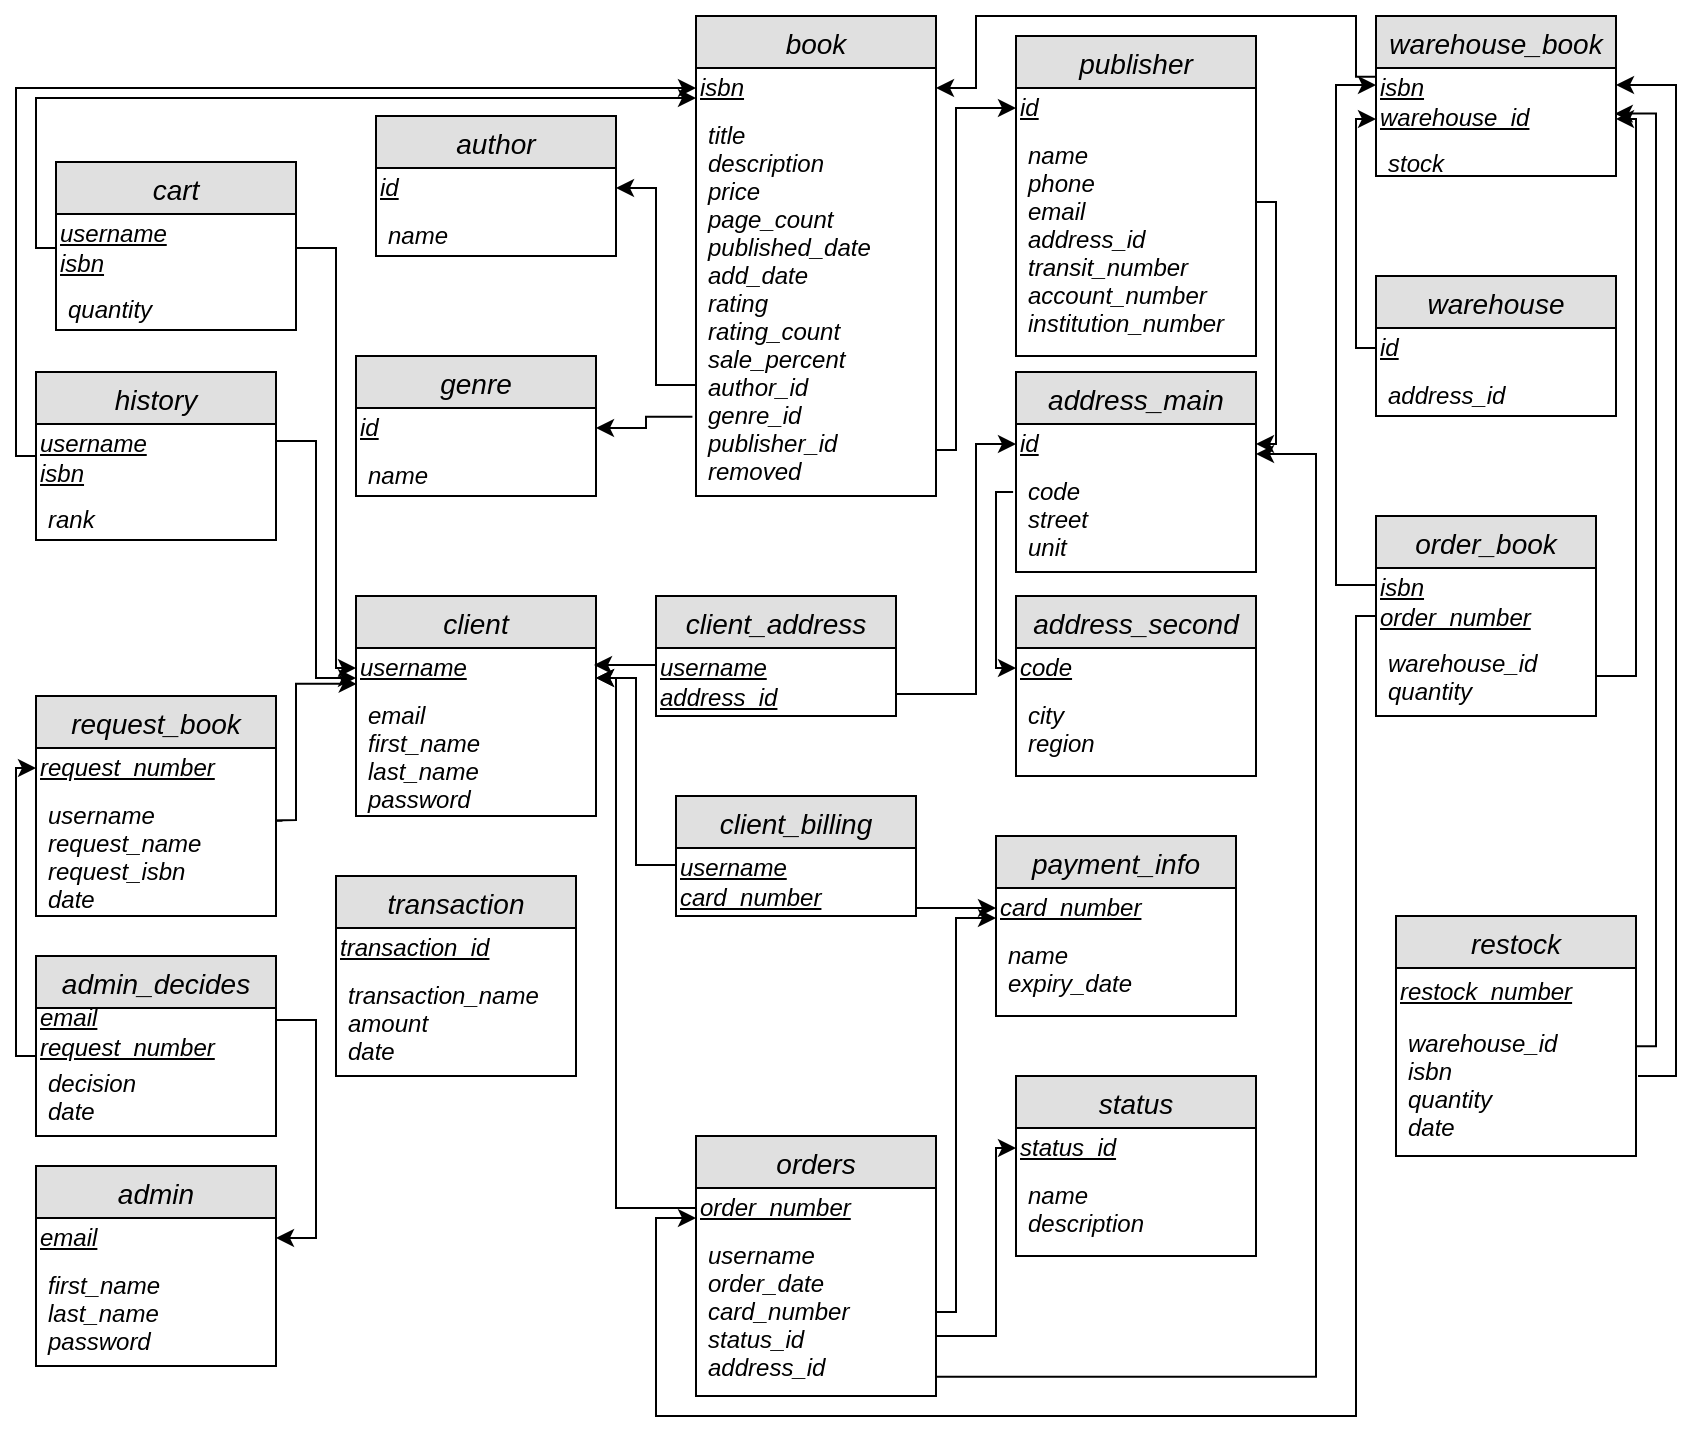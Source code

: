 <mxfile version="12.9.7" type="device"><diagram id="RTbH0Z76wj_Q57GEPLkF" name="Page-1"><mxGraphModel dx="572" dy="846" grid="1" gridSize="10" guides="1" tooltips="1" connect="1" arrows="1" fold="1" page="1" pageScale="1" pageWidth="850" pageHeight="1100" math="0" shadow="0"><root><mxCell id="0"/><mxCell id="1" parent="0"/><mxCell id="aQ5pBmbl2qoweDgtqHfe-4" value="genre" style="swimlane;fontStyle=2;childLayout=stackLayout;horizontal=1;startSize=26;fillColor=#e0e0e0;horizontalStack=0;resizeParent=1;resizeParentMax=0;resizeLast=0;collapsible=1;marginBottom=0;swimlaneFillColor=#ffffff;align=center;fontSize=14;" parent="1" vertex="1"><mxGeometry x="1030" y="210" width="120" height="70" as="geometry"/></mxCell><mxCell id="aQ5pBmbl2qoweDgtqHfe-5" value="&lt;i&gt;&lt;u&gt;id&lt;/u&gt;&lt;/i&gt;" style="text;html=1;strokeColor=none;fillColor=none;align=left;verticalAlign=middle;whiteSpace=wrap;rounded=0;" parent="aQ5pBmbl2qoweDgtqHfe-4" vertex="1"><mxGeometry y="26" width="120" height="20" as="geometry"/></mxCell><mxCell id="aQ5pBmbl2qoweDgtqHfe-6" value="name" style="text;strokeColor=none;fillColor=none;spacingLeft=4;spacingRight=4;overflow=hidden;rotatable=0;points=[[0,0.5],[1,0.5]];portConstraint=eastwest;fontSize=12;fontStyle=2;align=left;" parent="aQ5pBmbl2qoweDgtqHfe-4" vertex="1"><mxGeometry y="46" width="120" height="24" as="geometry"/></mxCell><mxCell id="aQ5pBmbl2qoweDgtqHfe-23" value="cart" style="swimlane;fontStyle=2;childLayout=stackLayout;horizontal=1;startSize=26;fillColor=#e0e0e0;horizontalStack=0;resizeParent=1;resizeParentMax=0;resizeLast=0;collapsible=1;marginBottom=0;swimlaneFillColor=#ffffff;align=center;fontSize=14;" parent="1" vertex="1"><mxGeometry x="880" y="113" width="120" height="84" as="geometry"/></mxCell><mxCell id="aQ5pBmbl2qoweDgtqHfe-24" value="&lt;i&gt;&lt;u&gt;username&lt;br&gt;isbn&lt;br&gt;&lt;/u&gt;&lt;/i&gt;" style="text;html=1;strokeColor=none;fillColor=none;align=left;verticalAlign=middle;whiteSpace=wrap;rounded=0;" parent="aQ5pBmbl2qoweDgtqHfe-23" vertex="1"><mxGeometry y="26" width="120" height="34" as="geometry"/></mxCell><mxCell id="aQ5pBmbl2qoweDgtqHfe-25" value="quantity" style="text;strokeColor=none;fillColor=none;spacingLeft=4;spacingRight=4;overflow=hidden;rotatable=0;points=[[0,0.5],[1,0.5]];portConstraint=eastwest;fontSize=12;fontStyle=2;align=left;" parent="aQ5pBmbl2qoweDgtqHfe-23" vertex="1"><mxGeometry y="60" width="120" height="24" as="geometry"/></mxCell><mxCell id="aQ5pBmbl2qoweDgtqHfe-99" style="edgeStyle=orthogonalEdgeStyle;rounded=0;orthogonalLoop=1;jettySize=auto;html=1;entryX=0;entryY=0.5;entryDx=0;entryDy=0;" parent="1" source="aQ5pBmbl2qoweDgtqHfe-77" target="aQ5pBmbl2qoweDgtqHfe-11" edge="1"><mxGeometry relative="1" as="geometry"><mxPoint x="1160" y="40" as="targetPoint"/><Array as="points"><mxPoint x="860" y="260"/><mxPoint x="860" y="76"/></Array></mxGeometry></mxCell><mxCell id="aQ5pBmbl2qoweDgtqHfe-77" value="history" style="swimlane;fontStyle=2;childLayout=stackLayout;horizontal=1;startSize=26;fillColor=#e0e0e0;horizontalStack=0;resizeParent=1;resizeParentMax=0;resizeLast=0;collapsible=1;marginBottom=0;swimlaneFillColor=#ffffff;align=center;fontSize=14;" parent="1" vertex="1"><mxGeometry x="870" y="218" width="120" height="84" as="geometry"/></mxCell><mxCell id="aQ5pBmbl2qoweDgtqHfe-78" value="&lt;i&gt;&lt;u&gt;username&lt;br&gt;isbn&lt;br&gt;&lt;/u&gt;&lt;/i&gt;" style="text;html=1;strokeColor=none;fillColor=none;align=left;verticalAlign=middle;whiteSpace=wrap;rounded=0;" parent="aQ5pBmbl2qoweDgtqHfe-77" vertex="1"><mxGeometry y="26" width="120" height="34" as="geometry"/></mxCell><mxCell id="aQ5pBmbl2qoweDgtqHfe-79" value="rank" style="text;strokeColor=none;fillColor=none;spacingLeft=4;spacingRight=4;overflow=hidden;rotatable=0;points=[[0,0.5],[1,0.5]];portConstraint=eastwest;fontSize=12;fontStyle=2;align=left;" parent="aQ5pBmbl2qoweDgtqHfe-77" vertex="1"><mxGeometry y="60" width="120" height="24" as="geometry"/></mxCell><mxCell id="aQ5pBmbl2qoweDgtqHfe-1" value="author" style="swimlane;fontStyle=2;childLayout=stackLayout;horizontal=1;startSize=26;fillColor=#e0e0e0;horizontalStack=0;resizeParent=1;resizeParentMax=0;resizeLast=0;collapsible=1;marginBottom=0;swimlaneFillColor=#ffffff;align=center;fontSize=14;" parent="1" vertex="1"><mxGeometry x="1040" y="90" width="120" height="70" as="geometry"/></mxCell><mxCell id="aQ5pBmbl2qoweDgtqHfe-2" value="&lt;i&gt;&lt;u&gt;id&lt;/u&gt;&lt;/i&gt;" style="text;html=1;strokeColor=none;fillColor=none;align=left;verticalAlign=middle;whiteSpace=wrap;rounded=0;" parent="aQ5pBmbl2qoweDgtqHfe-1" vertex="1"><mxGeometry y="26" width="120" height="20" as="geometry"/></mxCell><mxCell id="aQ5pBmbl2qoweDgtqHfe-3" value="name" style="text;strokeColor=none;fillColor=none;spacingLeft=4;spacingRight=4;overflow=hidden;rotatable=0;points=[[0,0.5],[1,0.5]];portConstraint=eastwest;fontSize=12;fontStyle=2;align=left;" parent="aQ5pBmbl2qoweDgtqHfe-1" vertex="1"><mxGeometry y="46" width="120" height="24" as="geometry"/></mxCell><mxCell id="aQ5pBmbl2qoweDgtqHfe-110" style="edgeStyle=orthogonalEdgeStyle;rounded=0;orthogonalLoop=1;jettySize=auto;html=1;entryX=1;entryY=0.5;entryDx=0;entryDy=0;exitX=-0.001;exitY=0.128;exitDx=0;exitDy=0;exitPerimeter=0;" parent="1" source="aQ5pBmbl2qoweDgtqHfe-108" target="aQ5pBmbl2qoweDgtqHfe-11" edge="1"><mxGeometry relative="1" as="geometry"><Array as="points"><mxPoint x="1530" y="70"/><mxPoint x="1530" y="40"/><mxPoint x="1340" y="40"/><mxPoint x="1340" y="76"/></Array></mxGeometry></mxCell><mxCell id="aQ5pBmbl2qoweDgtqHfe-26" value="client" style="swimlane;fontStyle=2;childLayout=stackLayout;horizontal=1;startSize=26;fillColor=#e0e0e0;horizontalStack=0;resizeParent=1;resizeParentMax=0;resizeLast=0;collapsible=1;marginBottom=0;swimlaneFillColor=#ffffff;align=center;fontSize=14;" parent="1" vertex="1"><mxGeometry x="1030" y="330" width="120" height="110" as="geometry"/></mxCell><mxCell id="aQ5pBmbl2qoweDgtqHfe-27" value="&lt;i&gt;&lt;u&gt;username&lt;/u&gt;&lt;/i&gt;" style="text;html=1;strokeColor=none;fillColor=none;align=left;verticalAlign=middle;whiteSpace=wrap;rounded=0;" parent="aQ5pBmbl2qoweDgtqHfe-26" vertex="1"><mxGeometry y="26" width="120" height="20" as="geometry"/></mxCell><mxCell id="aQ5pBmbl2qoweDgtqHfe-28" value="email&#10;first_name&#10;last_name&#10;password" style="text;strokeColor=none;fillColor=none;spacingLeft=4;spacingRight=4;overflow=hidden;rotatable=0;points=[[0,0.5],[1,0.5]];portConstraint=eastwest;fontSize=12;fontStyle=2;align=left;" parent="aQ5pBmbl2qoweDgtqHfe-26" vertex="1"><mxGeometry y="46" width="120" height="64" as="geometry"/></mxCell><mxCell id="aQ5pBmbl2qoweDgtqHfe-52" value="client_address" style="swimlane;fontStyle=2;childLayout=stackLayout;horizontal=1;startSize=26;fillColor=#e0e0e0;horizontalStack=0;resizeParent=1;resizeParentMax=0;resizeLast=0;collapsible=1;marginBottom=0;swimlaneFillColor=#ffffff;align=center;fontSize=14;" parent="1" vertex="1"><mxGeometry x="1180" y="330" width="120" height="60" as="geometry"/></mxCell><mxCell id="aQ5pBmbl2qoweDgtqHfe-53" value="&lt;i&gt;&lt;u&gt;username&lt;br&gt;address_id&lt;br&gt;&lt;/u&gt;&lt;/i&gt;" style="text;html=1;strokeColor=none;fillColor=none;align=left;verticalAlign=middle;whiteSpace=wrap;rounded=0;" parent="aQ5pBmbl2qoweDgtqHfe-52" vertex="1"><mxGeometry y="26" width="120" height="34" as="geometry"/></mxCell><mxCell id="aQ5pBmbl2qoweDgtqHfe-107" value="warehouse_book" style="swimlane;fontStyle=2;childLayout=stackLayout;horizontal=1;startSize=26;fillColor=#e0e0e0;horizontalStack=0;resizeParent=1;resizeParentMax=0;resizeLast=0;collapsible=1;marginBottom=0;swimlaneFillColor=#ffffff;align=center;fontSize=14;" parent="1" vertex="1"><mxGeometry x="1540" y="40" width="120" height="80" as="geometry"/></mxCell><mxCell id="aQ5pBmbl2qoweDgtqHfe-108" value="&lt;i&gt;&lt;u&gt;isbn&lt;br&gt;warehouse_id&lt;br&gt;&lt;/u&gt;&lt;/i&gt;" style="text;html=1;strokeColor=none;fillColor=none;align=left;verticalAlign=middle;whiteSpace=wrap;rounded=0;" parent="aQ5pBmbl2qoweDgtqHfe-107" vertex="1"><mxGeometry y="26" width="120" height="34" as="geometry"/></mxCell><mxCell id="aQ5pBmbl2qoweDgtqHfe-109" value="stock" style="text;strokeColor=none;fillColor=none;spacingLeft=4;spacingRight=4;overflow=hidden;rotatable=0;points=[[0,0.5],[1,0.5]];portConstraint=eastwest;fontSize=12;fontStyle=2;align=left;" parent="aQ5pBmbl2qoweDgtqHfe-107" vertex="1"><mxGeometry y="60" width="120" height="20" as="geometry"/></mxCell><mxCell id="aQ5pBmbl2qoweDgtqHfe-56" value="client_billing" style="swimlane;fontStyle=2;childLayout=stackLayout;horizontal=1;startSize=26;fillColor=#e0e0e0;horizontalStack=0;resizeParent=1;resizeParentMax=0;resizeLast=0;collapsible=1;marginBottom=0;swimlaneFillColor=#ffffff;align=center;fontSize=14;" parent="1" vertex="1"><mxGeometry x="1190" y="430" width="120" height="60" as="geometry"/></mxCell><mxCell id="aQ5pBmbl2qoweDgtqHfe-57" value="&lt;i&gt;&lt;u&gt;username&lt;br&gt;card_number&lt;br&gt;&lt;/u&gt;&lt;/i&gt;" style="text;html=1;strokeColor=none;fillColor=none;align=left;verticalAlign=middle;whiteSpace=wrap;rounded=0;" parent="aQ5pBmbl2qoweDgtqHfe-56" vertex="1"><mxGeometry y="26" width="120" height="34" as="geometry"/></mxCell><mxCell id="aQ5pBmbl2qoweDgtqHfe-49" value="address_second" style="swimlane;fontStyle=2;childLayout=stackLayout;horizontal=1;startSize=26;fillColor=#e0e0e0;horizontalStack=0;resizeParent=1;resizeParentMax=0;resizeLast=0;collapsible=1;marginBottom=0;swimlaneFillColor=#ffffff;align=center;fontSize=14;" parent="1" vertex="1"><mxGeometry x="1360" y="330" width="120" height="90" as="geometry"/></mxCell><mxCell id="aQ5pBmbl2qoweDgtqHfe-50" value="&lt;i&gt;&lt;u&gt;code&lt;/u&gt;&lt;/i&gt;" style="text;html=1;strokeColor=none;fillColor=none;align=left;verticalAlign=middle;whiteSpace=wrap;rounded=0;" parent="aQ5pBmbl2qoweDgtqHfe-49" vertex="1"><mxGeometry y="26" width="120" height="20" as="geometry"/></mxCell><mxCell id="aQ5pBmbl2qoweDgtqHfe-51" value="city&#10;region" style="text;strokeColor=none;fillColor=none;spacingLeft=4;spacingRight=4;overflow=hidden;rotatable=0;points=[[0,0.5],[1,0.5]];portConstraint=eastwest;fontSize=12;fontStyle=2;align=left;" parent="aQ5pBmbl2qoweDgtqHfe-49" vertex="1"><mxGeometry y="46" width="120" height="44" as="geometry"/></mxCell><mxCell id="aQ5pBmbl2qoweDgtqHfe-113" style="edgeStyle=orthogonalEdgeStyle;rounded=0;orthogonalLoop=1;jettySize=auto;html=1;entryX=0;entryY=0.75;entryDx=0;entryDy=0;exitX=0;exitY=0.5;exitDx=0;exitDy=0;" parent="1" source="aQ5pBmbl2qoweDgtqHfe-44" target="aQ5pBmbl2qoweDgtqHfe-108" edge="1"><mxGeometry relative="1" as="geometry"><Array as="points"><mxPoint x="1530" y="206"/><mxPoint x="1530" y="91"/></Array></mxGeometry></mxCell><mxCell id="aQ5pBmbl2qoweDgtqHfe-10" value="book" style="swimlane;fontStyle=2;childLayout=stackLayout;horizontal=1;startSize=26;fillColor=#e0e0e0;horizontalStack=0;resizeParent=1;resizeParentMax=0;resizeLast=0;collapsible=1;marginBottom=0;swimlaneFillColor=#ffffff;align=center;fontSize=14;" parent="1" vertex="1"><mxGeometry x="1200" y="40" width="120" height="240" as="geometry"/></mxCell><mxCell id="aQ5pBmbl2qoweDgtqHfe-11" value="&lt;i&gt;&lt;u&gt;isbn&lt;/u&gt;&lt;/i&gt;" style="text;html=1;strokeColor=none;fillColor=none;align=left;verticalAlign=middle;whiteSpace=wrap;rounded=0;" parent="aQ5pBmbl2qoweDgtqHfe-10" vertex="1"><mxGeometry y="26" width="120" height="20" as="geometry"/></mxCell><mxCell id="aQ5pBmbl2qoweDgtqHfe-12" value="title&#10;description&#10;price&#10;page_count&#10;published_date&#10;add_date&#10;rating&#10;rating_count&#10;sale_percent&#10;author_id&#10;genre_id&#10;publisher_id&#10;removed" style="text;strokeColor=none;fillColor=none;spacingLeft=4;spacingRight=4;overflow=hidden;rotatable=0;points=[[0,0.5],[1,0.5]];portConstraint=eastwest;fontSize=12;fontStyle=2;align=left;" parent="aQ5pBmbl2qoweDgtqHfe-10" vertex="1"><mxGeometry y="46" width="120" height="194" as="geometry"/></mxCell><mxCell id="aQ5pBmbl2qoweDgtqHfe-7" value="publisher" style="swimlane;fontStyle=2;childLayout=stackLayout;horizontal=1;startSize=26;fillColor=#e0e0e0;horizontalStack=0;resizeParent=1;resizeParentMax=0;resizeLast=0;collapsible=1;marginBottom=0;swimlaneFillColor=#ffffff;align=center;fontSize=14;" parent="1" vertex="1"><mxGeometry x="1360" y="50" width="120" height="160" as="geometry"/></mxCell><mxCell id="aQ5pBmbl2qoweDgtqHfe-8" value="&lt;i&gt;&lt;u&gt;id&lt;/u&gt;&lt;/i&gt;" style="text;html=1;strokeColor=none;fillColor=none;align=left;verticalAlign=middle;whiteSpace=wrap;rounded=0;" parent="aQ5pBmbl2qoweDgtqHfe-7" vertex="1"><mxGeometry y="26" width="120" height="20" as="geometry"/></mxCell><mxCell id="aQ5pBmbl2qoweDgtqHfe-9" value="name&#10;phone&#10;email&#10;address_id&#10;transit_number&#10;account_number&#10;institution_number" style="text;strokeColor=none;fillColor=none;spacingLeft=4;spacingRight=4;overflow=hidden;rotatable=0;points=[[0,0.5],[1,0.5]];portConstraint=eastwest;fontSize=12;fontStyle=2;align=left;" parent="aQ5pBmbl2qoweDgtqHfe-7" vertex="1"><mxGeometry y="46" width="120" height="114" as="geometry"/></mxCell><mxCell id="aQ5pBmbl2qoweDgtqHfe-46" value="address_main" style="swimlane;fontStyle=2;childLayout=stackLayout;horizontal=1;startSize=26;fillColor=#e0e0e0;horizontalStack=0;resizeParent=1;resizeParentMax=0;resizeLast=0;collapsible=1;marginBottom=0;swimlaneFillColor=#ffffff;align=center;fontSize=14;" parent="1" vertex="1"><mxGeometry x="1360" y="218" width="120" height="100" as="geometry"/></mxCell><mxCell id="aQ5pBmbl2qoweDgtqHfe-47" value="&lt;i&gt;&lt;u&gt;id&lt;/u&gt;&lt;/i&gt;" style="text;html=1;strokeColor=none;fillColor=none;align=left;verticalAlign=middle;whiteSpace=wrap;rounded=0;" parent="aQ5pBmbl2qoweDgtqHfe-46" vertex="1"><mxGeometry y="26" width="120" height="20" as="geometry"/></mxCell><mxCell id="aQ5pBmbl2qoweDgtqHfe-48" value="code&#10;street&#10;unit" style="text;strokeColor=none;fillColor=none;spacingLeft=4;spacingRight=4;overflow=hidden;rotatable=0;points=[[0,0.5],[1,0.5]];portConstraint=eastwest;fontSize=12;fontStyle=2;align=left;" parent="aQ5pBmbl2qoweDgtqHfe-46" vertex="1"><mxGeometry y="46" width="120" height="54" as="geometry"/></mxCell><mxCell id="aQ5pBmbl2qoweDgtqHfe-20" value="order_book" style="swimlane;fontStyle=2;childLayout=stackLayout;horizontal=1;startSize=26;fillColor=#e0e0e0;horizontalStack=0;resizeParent=1;resizeParentMax=0;resizeLast=0;collapsible=1;marginBottom=0;swimlaneFillColor=#ffffff;align=center;fontSize=14;" parent="1" vertex="1"><mxGeometry x="1540" y="290" width="110" height="100" as="geometry"/></mxCell><mxCell id="aQ5pBmbl2qoweDgtqHfe-21" value="&lt;i&gt;&lt;u&gt;isbn&lt;br&gt;order_number&lt;br&gt;&lt;/u&gt;&lt;/i&gt;" style="text;html=1;strokeColor=none;fillColor=none;align=left;verticalAlign=middle;whiteSpace=wrap;rounded=0;" parent="aQ5pBmbl2qoweDgtqHfe-20" vertex="1"><mxGeometry y="26" width="110" height="34" as="geometry"/></mxCell><mxCell id="aQ5pBmbl2qoweDgtqHfe-22" value="warehouse_id&#10;quantity" style="text;strokeColor=none;fillColor=none;spacingLeft=4;spacingRight=4;overflow=hidden;rotatable=0;points=[[0,0.5],[1,0.5]];portConstraint=eastwest;fontSize=12;fontStyle=2;align=left;" parent="aQ5pBmbl2qoweDgtqHfe-20" vertex="1"><mxGeometry y="60" width="110" height="40" as="geometry"/></mxCell><mxCell id="aQ5pBmbl2qoweDgtqHfe-82" style="edgeStyle=orthogonalEdgeStyle;rounded=0;orthogonalLoop=1;jettySize=auto;html=1;entryX=0;entryY=0.5;entryDx=0;entryDy=0;" parent="1" source="aQ5pBmbl2qoweDgtqHfe-12" target="aQ5pBmbl2qoweDgtqHfe-8" edge="1"><mxGeometry relative="1" as="geometry"><mxPoint x="1460" y="40" as="targetPoint"/><Array as="points"><mxPoint x="1319" y="257"/><mxPoint x="1330" y="257"/><mxPoint x="1330" y="86"/></Array></mxGeometry></mxCell><mxCell id="aQ5pBmbl2qoweDgtqHfe-84" style="edgeStyle=orthogonalEdgeStyle;rounded=0;orthogonalLoop=1;jettySize=auto;html=1;entryX=1;entryY=0.5;entryDx=0;entryDy=0;exitX=0.004;exitY=0.714;exitDx=0;exitDy=0;exitPerimeter=0;" parent="1" source="aQ5pBmbl2qoweDgtqHfe-12" target="aQ5pBmbl2qoweDgtqHfe-2" edge="1"><mxGeometry relative="1" as="geometry"/></mxCell><mxCell id="aQ5pBmbl2qoweDgtqHfe-85" style="edgeStyle=orthogonalEdgeStyle;rounded=0;orthogonalLoop=1;jettySize=auto;html=1;entryX=1;entryY=0.5;entryDx=0;entryDy=0;exitX=-0.015;exitY=0.796;exitDx=0;exitDy=0;exitPerimeter=0;" parent="1" source="aQ5pBmbl2qoweDgtqHfe-12" target="aQ5pBmbl2qoweDgtqHfe-5" edge="1"><mxGeometry relative="1" as="geometry"/></mxCell><mxCell id="aQ5pBmbl2qoweDgtqHfe-86" style="edgeStyle=orthogonalEdgeStyle;rounded=0;orthogonalLoop=1;jettySize=auto;html=1;entryX=1;entryY=0.5;entryDx=0;entryDy=0;" parent="1" source="aQ5pBmbl2qoweDgtqHfe-9" target="aQ5pBmbl2qoweDgtqHfe-47" edge="1"><mxGeometry relative="1" as="geometry"><mxPoint x="1620" y="296" as="targetPoint"/><Array as="points"><mxPoint x="1490" y="133"/><mxPoint x="1490" y="254"/></Array></mxGeometry></mxCell><mxCell id="aQ5pBmbl2qoweDgtqHfe-89" style="edgeStyle=orthogonalEdgeStyle;rounded=0;orthogonalLoop=1;jettySize=auto;html=1;entryX=0;entryY=0.5;entryDx=0;entryDy=0;exitX=-0.012;exitY=0.259;exitDx=0;exitDy=0;exitPerimeter=0;" parent="1" source="aQ5pBmbl2qoweDgtqHfe-48" target="aQ5pBmbl2qoweDgtqHfe-50" edge="1"><mxGeometry relative="1" as="geometry"><mxPoint x="1400" y="268" as="sourcePoint"/><Array as="points"><mxPoint x="1350" y="278"/><mxPoint x="1350" y="366"/></Array></mxGeometry></mxCell><mxCell id="aQ5pBmbl2qoweDgtqHfe-92" style="edgeStyle=orthogonalEdgeStyle;rounded=0;orthogonalLoop=1;jettySize=auto;html=1;entryX=0;entryY=0.5;entryDx=0;entryDy=0;" parent="1" source="aQ5pBmbl2qoweDgtqHfe-53" target="aQ5pBmbl2qoweDgtqHfe-47" edge="1"><mxGeometry relative="1" as="geometry"><Array as="points"><mxPoint x="1340" y="379"/><mxPoint x="1340" y="254"/></Array></mxGeometry></mxCell><mxCell id="aQ5pBmbl2qoweDgtqHfe-95" style="edgeStyle=orthogonalEdgeStyle;rounded=0;orthogonalLoop=1;jettySize=auto;html=1;entryX=0;entryY=0.5;entryDx=0;entryDy=0;" parent="1" source="aQ5pBmbl2qoweDgtqHfe-24" target="aQ5pBmbl2qoweDgtqHfe-27" edge="1"><mxGeometry relative="1" as="geometry"><Array as="points"><mxPoint x="1020" y="156"/><mxPoint x="1020" y="366"/></Array></mxGeometry></mxCell><mxCell id="aQ5pBmbl2qoweDgtqHfe-96" style="edgeStyle=orthogonalEdgeStyle;rounded=0;orthogonalLoop=1;jettySize=auto;html=1;entryX=0;entryY=0.75;entryDx=0;entryDy=0;exitX=1;exitY=0.25;exitDx=0;exitDy=0;" parent="1" source="aQ5pBmbl2qoweDgtqHfe-78" target="aQ5pBmbl2qoweDgtqHfe-27" edge="1"><mxGeometry relative="1" as="geometry"><Array as="points"><mxPoint x="1010" y="253"/><mxPoint x="1010" y="371"/></Array></mxGeometry></mxCell><mxCell id="aQ5pBmbl2qoweDgtqHfe-98" style="edgeStyle=orthogonalEdgeStyle;rounded=0;orthogonalLoop=1;jettySize=auto;html=1;entryX=0;entryY=0.75;entryDx=0;entryDy=0;" parent="1" source="aQ5pBmbl2qoweDgtqHfe-24" target="aQ5pBmbl2qoweDgtqHfe-11" edge="1"><mxGeometry relative="1" as="geometry"><mxPoint x="1200" y="76" as="targetPoint"/><Array as="points"><mxPoint x="870" y="156"/><mxPoint x="870" y="81"/></Array></mxGeometry></mxCell><mxCell id="aQ5pBmbl2qoweDgtqHfe-101" style="edgeStyle=orthogonalEdgeStyle;rounded=0;orthogonalLoop=1;jettySize=auto;html=1;entryX=0.992;entryY=0.42;entryDx=0;entryDy=0;entryPerimeter=0;exitX=0;exitY=0.25;exitDx=0;exitDy=0;" parent="1" source="aQ5pBmbl2qoweDgtqHfe-53" target="aQ5pBmbl2qoweDgtqHfe-27" edge="1"><mxGeometry relative="1" as="geometry"/></mxCell><mxCell id="aQ5pBmbl2qoweDgtqHfe-102" style="edgeStyle=orthogonalEdgeStyle;rounded=0;orthogonalLoop=1;jettySize=auto;html=1;entryX=1;entryY=0.75;entryDx=0;entryDy=0;exitX=0;exitY=0.25;exitDx=0;exitDy=0;" parent="1" source="aQ5pBmbl2qoweDgtqHfe-57" target="aQ5pBmbl2qoweDgtqHfe-27" edge="1"><mxGeometry relative="1" as="geometry"/></mxCell><mxCell id="aQ5pBmbl2qoweDgtqHfe-103" style="edgeStyle=orthogonalEdgeStyle;rounded=0;orthogonalLoop=1;jettySize=auto;html=1;entryX=0;entryY=0.5;entryDx=0;entryDy=0;exitX=1;exitY=0.75;exitDx=0;exitDy=0;" parent="1" source="aQ5pBmbl2qoweDgtqHfe-57" target="aQ5pBmbl2qoweDgtqHfe-62" edge="1"><mxGeometry relative="1" as="geometry"><Array as="points"><mxPoint x="1310" y="486"/></Array></mxGeometry></mxCell><mxCell id="aQ5pBmbl2qoweDgtqHfe-65" value="restock" style="swimlane;fontStyle=2;childLayout=stackLayout;horizontal=1;startSize=26;fillColor=#e0e0e0;horizontalStack=0;resizeParent=1;resizeParentMax=0;resizeLast=0;collapsible=1;marginBottom=0;swimlaneFillColor=#ffffff;align=center;fontSize=14;" parent="1" vertex="1"><mxGeometry x="1550" y="490" width="120" height="120" as="geometry"/></mxCell><mxCell id="aQ5pBmbl2qoweDgtqHfe-66" value="&lt;i&gt;&lt;u&gt;restock_number&lt;/u&gt;&lt;/i&gt;&lt;i&gt;&lt;u&gt;&lt;br&gt;&lt;/u&gt;&lt;/i&gt;" style="text;html=1;strokeColor=none;fillColor=none;align=left;verticalAlign=middle;whiteSpace=wrap;rounded=0;" parent="aQ5pBmbl2qoweDgtqHfe-65" vertex="1"><mxGeometry y="26" width="120" height="24" as="geometry"/></mxCell><mxCell id="aQ5pBmbl2qoweDgtqHfe-67" value="warehouse_id&#10;isbn&#10;quantity&#10;date" style="text;strokeColor=none;fillColor=none;spacingLeft=4;spacingRight=4;overflow=hidden;rotatable=0;points=[[0,0.5],[1,0.5]];portConstraint=eastwest;fontSize=12;fontStyle=2;align=left;" parent="aQ5pBmbl2qoweDgtqHfe-65" vertex="1"><mxGeometry y="50" width="120" height="70" as="geometry"/></mxCell><mxCell id="aQ5pBmbl2qoweDgtqHfe-127" style="edgeStyle=orthogonalEdgeStyle;rounded=0;orthogonalLoop=1;jettySize=auto;html=1;entryX=0.003;entryY=0.897;entryDx=0;entryDy=0;entryPerimeter=0;exitX=1.027;exitY=0.257;exitDx=0;exitDy=0;exitPerimeter=0;" parent="1" source="aQ5pBmbl2qoweDgtqHfe-73" target="aQ5pBmbl2qoweDgtqHfe-27" edge="1"><mxGeometry relative="1" as="geometry"><Array as="points"><mxPoint x="980" y="442"/><mxPoint x="1000" y="442"/><mxPoint x="1000" y="374"/></Array></mxGeometry></mxCell><mxCell id="aQ5pBmbl2qoweDgtqHfe-115" style="edgeStyle=orthogonalEdgeStyle;rounded=0;orthogonalLoop=1;jettySize=auto;html=1;entryX=1;entryY=0.75;entryDx=0;entryDy=0;" parent="1" source="aQ5pBmbl2qoweDgtqHfe-15" target="aQ5pBmbl2qoweDgtqHfe-27" edge="1"><mxGeometry relative="1" as="geometry"><Array as="points"><mxPoint x="1160" y="636"/><mxPoint x="1160" y="371"/></Array></mxGeometry></mxCell><mxCell id="aQ5pBmbl2qoweDgtqHfe-116" style="edgeStyle=orthogonalEdgeStyle;rounded=0;orthogonalLoop=1;jettySize=auto;html=1;entryX=0;entryY=0.5;entryDx=0;entryDy=0;" parent="1" source="aQ5pBmbl2qoweDgtqHfe-16" target="aQ5pBmbl2qoweDgtqHfe-18" edge="1"><mxGeometry relative="1" as="geometry"><Array as="points"><mxPoint x="1350" y="700"/><mxPoint x="1350" y="606"/></Array></mxGeometry></mxCell><mxCell id="aQ5pBmbl2qoweDgtqHfe-117" style="edgeStyle=orthogonalEdgeStyle;rounded=0;orthogonalLoop=1;jettySize=auto;html=1;entryX=0;entryY=0.75;entryDx=0;entryDy=0;exitX=0.996;exitY=0.702;exitDx=0;exitDy=0;exitPerimeter=0;" parent="1" source="aQ5pBmbl2qoweDgtqHfe-16" target="aQ5pBmbl2qoweDgtqHfe-62" edge="1"><mxGeometry relative="1" as="geometry"><Array as="points"><mxPoint x="1320" y="688"/><mxPoint x="1330" y="688"/><mxPoint x="1330" y="491"/></Array></mxGeometry></mxCell><mxCell id="aQ5pBmbl2qoweDgtqHfe-119" style="edgeStyle=orthogonalEdgeStyle;rounded=0;orthogonalLoop=1;jettySize=auto;html=1;entryX=1;entryY=0.75;entryDx=0;entryDy=0;exitX=0.992;exitY=0.886;exitDx=0;exitDy=0;exitPerimeter=0;" parent="1" source="aQ5pBmbl2qoweDgtqHfe-16" target="aQ5pBmbl2qoweDgtqHfe-47" edge="1"><mxGeometry relative="1" as="geometry"><Array as="points"><mxPoint x="1510" y="720"/><mxPoint x="1510" y="259"/></Array></mxGeometry></mxCell><mxCell id="aQ5pBmbl2qoweDgtqHfe-14" value="orders" style="swimlane;fontStyle=2;childLayout=stackLayout;horizontal=1;startSize=26;fillColor=#e0e0e0;horizontalStack=0;resizeParent=1;resizeParentMax=0;resizeLast=0;collapsible=1;marginBottom=0;swimlaneFillColor=#ffffff;align=center;fontSize=14;" parent="1" vertex="1"><mxGeometry x="1200" y="600" width="120" height="130" as="geometry"/></mxCell><mxCell id="aQ5pBmbl2qoweDgtqHfe-15" value="&lt;i&gt;&lt;u&gt;order_number&lt;/u&gt;&lt;/i&gt;" style="text;html=1;strokeColor=none;fillColor=none;align=left;verticalAlign=middle;whiteSpace=wrap;rounded=0;" parent="aQ5pBmbl2qoweDgtqHfe-14" vertex="1"><mxGeometry y="26" width="120" height="20" as="geometry"/></mxCell><mxCell id="aQ5pBmbl2qoweDgtqHfe-16" value="username&#10;order_date&#10;card_number&#10;status_id&#10;address_id" style="text;strokeColor=none;fillColor=none;spacingLeft=4;spacingRight=4;overflow=hidden;rotatable=0;points=[[0,0.5],[1,0.5]];portConstraint=eastwest;fontSize=12;fontStyle=2;align=left;" parent="aQ5pBmbl2qoweDgtqHfe-14" vertex="1"><mxGeometry y="46" width="120" height="84" as="geometry"/></mxCell><mxCell id="aQ5pBmbl2qoweDgtqHfe-122" style="edgeStyle=orthogonalEdgeStyle;rounded=0;orthogonalLoop=1;jettySize=auto;html=1;entryX=0;entryY=0.25;entryDx=0;entryDy=0;exitX=0;exitY=0.25;exitDx=0;exitDy=0;" parent="1" source="aQ5pBmbl2qoweDgtqHfe-21" target="aQ5pBmbl2qoweDgtqHfe-108" edge="1"><mxGeometry relative="1" as="geometry"><Array as="points"><mxPoint x="1520" y="325"/><mxPoint x="1520" y="75"/></Array></mxGeometry></mxCell><mxCell id="aQ5pBmbl2qoweDgtqHfe-123" style="edgeStyle=orthogonalEdgeStyle;rounded=0;orthogonalLoop=1;jettySize=auto;html=1;entryX=1;entryY=0.75;entryDx=0;entryDy=0;" parent="1" source="aQ5pBmbl2qoweDgtqHfe-22" target="aQ5pBmbl2qoweDgtqHfe-108" edge="1"><mxGeometry relative="1" as="geometry"><Array as="points"><mxPoint x="1670" y="370"/><mxPoint x="1670" y="92"/></Array></mxGeometry></mxCell><mxCell id="aQ5pBmbl2qoweDgtqHfe-125" style="edgeStyle=orthogonalEdgeStyle;rounded=0;orthogonalLoop=1;jettySize=auto;html=1;entryX=1;entryY=0.25;entryDx=0;entryDy=0;" parent="1" target="aQ5pBmbl2qoweDgtqHfe-108" edge="1"><mxGeometry relative="1" as="geometry"><Array as="points"><mxPoint x="1671" y="570"/><mxPoint x="1690" y="570"/><mxPoint x="1690" y="75"/></Array><mxPoint x="1671" y="570" as="sourcePoint"/></mxGeometry></mxCell><mxCell id="aQ5pBmbl2qoweDgtqHfe-126" style="edgeStyle=orthogonalEdgeStyle;rounded=0;orthogonalLoop=1;jettySize=auto;html=1;entryX=0.995;entryY=0.671;entryDx=0;entryDy=0;entryPerimeter=0;exitX=0.997;exitY=0.216;exitDx=0;exitDy=0;exitPerimeter=0;" parent="1" source="aQ5pBmbl2qoweDgtqHfe-67" target="aQ5pBmbl2qoweDgtqHfe-108" edge="1"><mxGeometry relative="1" as="geometry"><Array as="points"><mxPoint x="1680" y="555"/><mxPoint x="1680" y="89"/></Array></mxGeometry></mxCell><mxCell id="aQ5pBmbl2qoweDgtqHfe-128" style="edgeStyle=orthogonalEdgeStyle;rounded=0;orthogonalLoop=1;jettySize=auto;html=1;entryX=0;entryY=0.5;entryDx=0;entryDy=0;exitX=0;exitY=1;exitDx=0;exitDy=0;" parent="1" source="aQ5pBmbl2qoweDgtqHfe-75" target="aQ5pBmbl2qoweDgtqHfe-72" edge="1"><mxGeometry relative="1" as="geometry"><Array as="points"><mxPoint x="860" y="560"/><mxPoint x="860" y="416"/></Array></mxGeometry></mxCell><mxCell id="aQ5pBmbl2qoweDgtqHfe-129" style="edgeStyle=orthogonalEdgeStyle;rounded=0;orthogonalLoop=1;jettySize=auto;html=1;entryX=1;entryY=0.25;entryDx=0;entryDy=0;exitX=1;exitY=0.5;exitDx=0;exitDy=0;startArrow=classic;startFill=1;endArrow=none;endFill=0;" parent="1" source="aQ5pBmbl2qoweDgtqHfe-34" target="aQ5pBmbl2qoweDgtqHfe-75" edge="1"><mxGeometry relative="1" as="geometry"><Array as="points"><mxPoint x="1010" y="651"/><mxPoint x="1010" y="542"/></Array></mxGeometry></mxCell><mxCell id="aQ5pBmbl2qoweDgtqHfe-43" value="warehouse" style="swimlane;fontStyle=2;childLayout=stackLayout;horizontal=1;startSize=26;fillColor=#e0e0e0;horizontalStack=0;resizeParent=1;resizeParentMax=0;resizeLast=0;collapsible=1;marginBottom=0;swimlaneFillColor=#ffffff;align=center;fontSize=14;" parent="1" vertex="1"><mxGeometry x="1540" y="170" width="120" height="70" as="geometry"/></mxCell><mxCell id="aQ5pBmbl2qoweDgtqHfe-44" value="&lt;i&gt;&lt;u&gt;id&lt;/u&gt;&lt;/i&gt;" style="text;html=1;strokeColor=none;fillColor=none;align=left;verticalAlign=middle;whiteSpace=wrap;rounded=0;" parent="aQ5pBmbl2qoweDgtqHfe-43" vertex="1"><mxGeometry y="26" width="120" height="20" as="geometry"/></mxCell><mxCell id="aQ5pBmbl2qoweDgtqHfe-45" value="address_id" style="text;strokeColor=none;fillColor=none;spacingLeft=4;spacingRight=4;overflow=hidden;rotatable=0;points=[[0,0.5],[1,0.5]];portConstraint=eastwest;fontSize=12;fontStyle=2;align=left;" parent="aQ5pBmbl2qoweDgtqHfe-43" vertex="1"><mxGeometry y="46" width="120" height="24" as="geometry"/></mxCell><mxCell id="aQ5pBmbl2qoweDgtqHfe-61" value="payment_info" style="swimlane;fontStyle=2;childLayout=stackLayout;horizontal=1;startSize=26;fillColor=#e0e0e0;horizontalStack=0;resizeParent=1;resizeParentMax=0;resizeLast=0;collapsible=1;marginBottom=0;swimlaneFillColor=#ffffff;align=center;fontSize=14;" parent="1" vertex="1"><mxGeometry x="1350" y="450" width="120" height="90" as="geometry"/></mxCell><mxCell id="aQ5pBmbl2qoweDgtqHfe-62" value="&lt;i&gt;&lt;u&gt;card_number&lt;/u&gt;&lt;/i&gt;" style="text;html=1;strokeColor=none;fillColor=none;align=left;verticalAlign=middle;whiteSpace=wrap;rounded=0;" parent="aQ5pBmbl2qoweDgtqHfe-61" vertex="1"><mxGeometry y="26" width="120" height="20" as="geometry"/></mxCell><mxCell id="aQ5pBmbl2qoweDgtqHfe-63" value="name&#10;expiry_date" style="text;strokeColor=none;fillColor=none;spacingLeft=4;spacingRight=4;overflow=hidden;rotatable=0;points=[[0,0.5],[1,0.5]];portConstraint=eastwest;fontSize=12;fontStyle=2;align=left;" parent="aQ5pBmbl2qoweDgtqHfe-61" vertex="1"><mxGeometry y="46" width="120" height="44" as="geometry"/></mxCell><mxCell id="aQ5pBmbl2qoweDgtqHfe-17" value="status" style="swimlane;fontStyle=2;childLayout=stackLayout;horizontal=1;startSize=26;fillColor=#e0e0e0;horizontalStack=0;resizeParent=1;resizeParentMax=0;resizeLast=0;collapsible=1;marginBottom=0;swimlaneFillColor=#ffffff;align=center;fontSize=14;" parent="1" vertex="1"><mxGeometry x="1360" y="570" width="120" height="90" as="geometry"/></mxCell><mxCell id="aQ5pBmbl2qoweDgtqHfe-18" value="&lt;i&gt;&lt;u&gt;status_id&lt;/u&gt;&lt;/i&gt;" style="text;html=1;strokeColor=none;fillColor=none;align=left;verticalAlign=middle;whiteSpace=wrap;rounded=0;" parent="aQ5pBmbl2qoweDgtqHfe-17" vertex="1"><mxGeometry y="26" width="120" height="20" as="geometry"/></mxCell><mxCell id="aQ5pBmbl2qoweDgtqHfe-19" value="name&#10;description" style="text;strokeColor=none;fillColor=none;spacingLeft=4;spacingRight=4;overflow=hidden;rotatable=0;points=[[0,0.5],[1,0.5]];portConstraint=eastwest;fontSize=12;fontStyle=2;align=left;" parent="aQ5pBmbl2qoweDgtqHfe-17" vertex="1"><mxGeometry y="46" width="120" height="44" as="geometry"/></mxCell><mxCell id="aQ5pBmbl2qoweDgtqHfe-39" value="transaction" style="swimlane;fontStyle=2;childLayout=stackLayout;horizontal=1;startSize=26;fillColor=#e0e0e0;horizontalStack=0;resizeParent=1;resizeParentMax=0;resizeLast=0;collapsible=1;marginBottom=0;swimlaneFillColor=#ffffff;align=center;fontSize=14;" parent="1" vertex="1"><mxGeometry x="1020" y="470" width="120" height="100" as="geometry"/></mxCell><mxCell id="aQ5pBmbl2qoweDgtqHfe-40" value="&lt;i&gt;&lt;u&gt;transaction_id&lt;/u&gt;&lt;/i&gt;" style="text;html=1;strokeColor=none;fillColor=none;align=left;verticalAlign=middle;whiteSpace=wrap;rounded=0;" parent="aQ5pBmbl2qoweDgtqHfe-39" vertex="1"><mxGeometry y="26" width="120" height="20" as="geometry"/></mxCell><mxCell id="aQ5pBmbl2qoweDgtqHfe-41" value="transaction_name&#10;amount&#10;date" style="text;strokeColor=none;fillColor=none;spacingLeft=4;spacingRight=4;overflow=hidden;rotatable=0;points=[[0,0.5],[1,0.5]];portConstraint=eastwest;fontSize=12;fontStyle=2;align=left;" parent="aQ5pBmbl2qoweDgtqHfe-39" vertex="1"><mxGeometry y="46" width="120" height="54" as="geometry"/></mxCell><mxCell id="aQ5pBmbl2qoweDgtqHfe-71" value="request_book" style="swimlane;fontStyle=2;childLayout=stackLayout;horizontal=1;startSize=26;fillColor=#e0e0e0;horizontalStack=0;resizeParent=1;resizeParentMax=0;resizeLast=0;collapsible=1;marginBottom=0;swimlaneFillColor=#ffffff;align=center;fontSize=14;" parent="1" vertex="1"><mxGeometry x="870" y="380" width="120" height="110" as="geometry"/></mxCell><mxCell id="aQ5pBmbl2qoweDgtqHfe-72" value="&lt;i&gt;&lt;u&gt;request_number&lt;/u&gt;&lt;/i&gt;" style="text;html=1;strokeColor=none;fillColor=none;align=left;verticalAlign=middle;whiteSpace=wrap;rounded=0;" parent="aQ5pBmbl2qoweDgtqHfe-71" vertex="1"><mxGeometry y="26" width="120" height="20" as="geometry"/></mxCell><mxCell id="aQ5pBmbl2qoweDgtqHfe-73" value="username&#10;request_name&#10;request_isbn&#10;date" style="text;strokeColor=none;fillColor=none;spacingLeft=4;spacingRight=4;overflow=hidden;rotatable=0;points=[[0,0.5],[1,0.5]];portConstraint=eastwest;fontSize=12;fontStyle=2;align=left;" parent="aQ5pBmbl2qoweDgtqHfe-71" vertex="1"><mxGeometry y="46" width="120" height="64" as="geometry"/></mxCell><mxCell id="aQ5pBmbl2qoweDgtqHfe-74" value="admin_decides" style="swimlane;fontStyle=2;childLayout=stackLayout;horizontal=1;startSize=26;fillColor=#e0e0e0;horizontalStack=0;resizeParent=1;resizeParentMax=0;resizeLast=0;collapsible=1;marginBottom=0;swimlaneFillColor=#ffffff;align=center;fontSize=14;" parent="1" vertex="1"><mxGeometry x="870" y="510" width="120" height="90" as="geometry"/></mxCell><mxCell id="aQ5pBmbl2qoweDgtqHfe-75" value="&lt;i&gt;&lt;u&gt;email&lt;br&gt;request_number&lt;br&gt;&lt;/u&gt;&lt;/i&gt;" style="text;html=1;strokeColor=none;fillColor=none;align=left;verticalAlign=middle;whiteSpace=wrap;rounded=0;" parent="aQ5pBmbl2qoweDgtqHfe-74" vertex="1"><mxGeometry y="26" width="120" height="24" as="geometry"/></mxCell><mxCell id="aQ5pBmbl2qoweDgtqHfe-76" value="decision&#10;date" style="text;strokeColor=none;fillColor=none;spacingLeft=4;spacingRight=4;overflow=hidden;rotatable=0;points=[[0,0.5],[1,0.5]];portConstraint=eastwest;fontSize=12;fontStyle=2;align=left;" parent="aQ5pBmbl2qoweDgtqHfe-74" vertex="1"><mxGeometry y="50" width="120" height="40" as="geometry"/></mxCell><mxCell id="aQ5pBmbl2qoweDgtqHfe-33" value="admin" style="swimlane;fontStyle=2;childLayout=stackLayout;horizontal=1;startSize=26;fillColor=#e0e0e0;horizontalStack=0;resizeParent=1;resizeParentMax=0;resizeLast=0;collapsible=1;marginBottom=0;swimlaneFillColor=#ffffff;align=center;fontSize=14;" parent="1" vertex="1"><mxGeometry x="870" y="615" width="120" height="100" as="geometry"/></mxCell><mxCell id="aQ5pBmbl2qoweDgtqHfe-34" value="&lt;i&gt;&lt;u&gt;email&lt;/u&gt;&lt;/i&gt;" style="text;html=1;strokeColor=none;fillColor=none;align=left;verticalAlign=middle;whiteSpace=wrap;rounded=0;" parent="aQ5pBmbl2qoweDgtqHfe-33" vertex="1"><mxGeometry y="26" width="120" height="20" as="geometry"/></mxCell><mxCell id="aQ5pBmbl2qoweDgtqHfe-35" value="first_name&#10;last_name&#10;password" style="text;strokeColor=none;fillColor=none;spacingLeft=4;spacingRight=4;overflow=hidden;rotatable=0;points=[[0,0.5],[1,0.5]];portConstraint=eastwest;fontSize=12;fontStyle=2;align=left;" parent="aQ5pBmbl2qoweDgtqHfe-33" vertex="1"><mxGeometry y="46" width="120" height="54" as="geometry"/></mxCell><mxCell id="aQ5pBmbl2qoweDgtqHfe-131" style="edgeStyle=orthogonalEdgeStyle;rounded=0;orthogonalLoop=1;jettySize=auto;html=1;entryX=0;entryY=0.75;entryDx=0;entryDy=0;startArrow=none;startFill=0;endArrow=classic;endFill=1;" parent="1" source="aQ5pBmbl2qoweDgtqHfe-21" target="aQ5pBmbl2qoweDgtqHfe-15" edge="1"><mxGeometry relative="1" as="geometry"><Array as="points"><mxPoint x="1530" y="340"/><mxPoint x="1530" y="740"/><mxPoint x="1180" y="740"/><mxPoint x="1180" y="641"/></Array></mxGeometry></mxCell></root></mxGraphModel></diagram></mxfile>